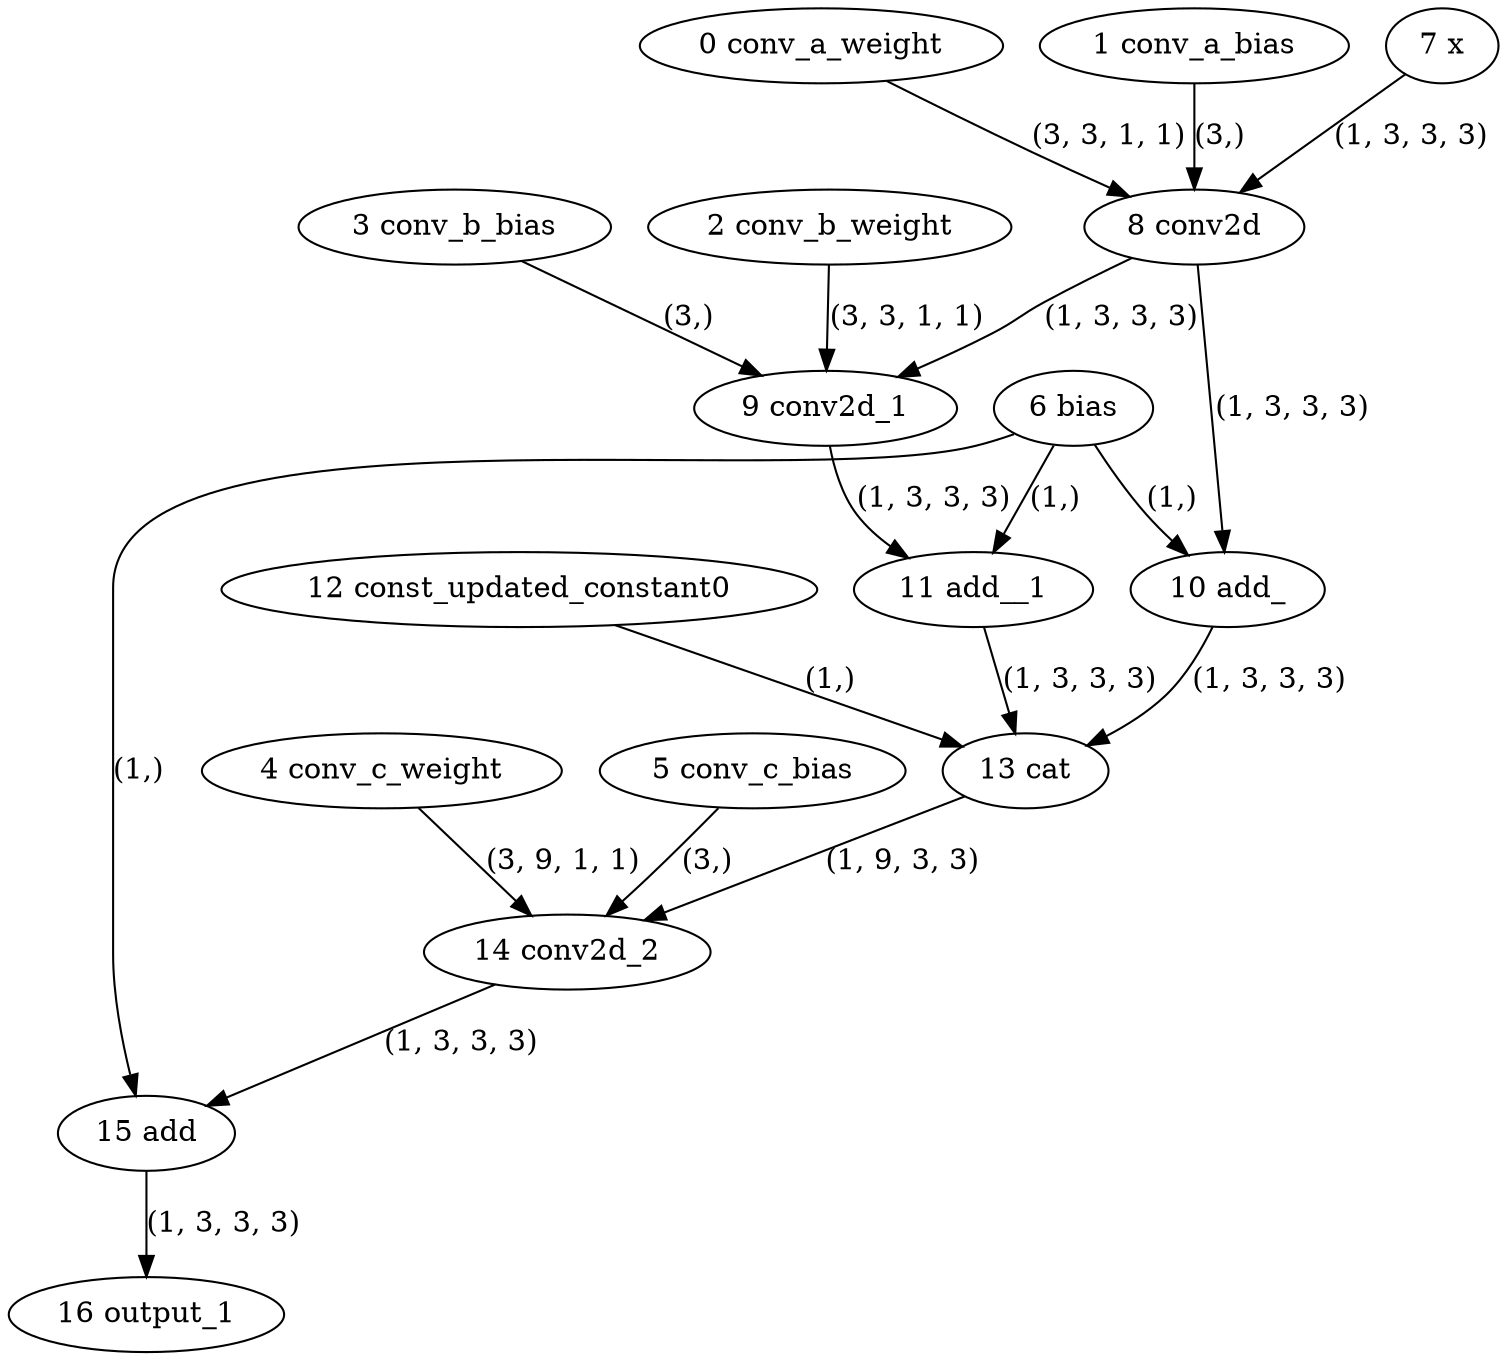 strict digraph  {
"0 conv_a_weight" [id=0, type=get_attr];
"1 conv_a_bias" [id=1, type=get_attr];
"2 conv_b_weight" [id=2, type=get_attr];
"3 conv_b_bias" [id=3, type=get_attr];
"4 conv_c_weight" [id=4, type=get_attr];
"5 conv_c_bias" [id=5, type=get_attr];
"6 bias" [id=6, type=get_attr];
"7 x" [id=7, type=input];
"8 conv2d" [id=8, type=conv2d];
"9 conv2d_1" [id=9, type=conv2d];
"10 add_" [id=10, type=add_];
"11 add__1" [id=11, type=add_];
"12 const_updated_constant0" [id=12, type=get_attr];
"13 cat" [id=13, type=cat];
"14 conv2d_2" [id=14, type=conv2d];
"15 add" [id=15, type=add];
"16 output_1" [id=16, type=output];
"0 conv_a_weight" -> "8 conv2d"  [label="(3, 3, 1, 1)", style=solid];
"1 conv_a_bias" -> "8 conv2d"  [label="(3,)", style=solid];
"2 conv_b_weight" -> "9 conv2d_1"  [label="(3, 3, 1, 1)", style=solid];
"3 conv_b_bias" -> "9 conv2d_1"  [label="(3,)", style=solid];
"4 conv_c_weight" -> "14 conv2d_2"  [label="(3, 9, 1, 1)", style=solid];
"5 conv_c_bias" -> "14 conv2d_2"  [label="(3,)", style=solid];
"6 bias" -> "10 add_"  [label="(1,)", style=solid];
"6 bias" -> "11 add__1"  [label="(1,)", style=solid];
"6 bias" -> "15 add"  [label="(1,)", style=solid];
"7 x" -> "8 conv2d"  [label="(1, 3, 3, 3)", style=solid];
"8 conv2d" -> "9 conv2d_1"  [label="(1, 3, 3, 3)", style=solid];
"8 conv2d" -> "10 add_"  [label="(1, 3, 3, 3)", style=solid];
"9 conv2d_1" -> "11 add__1"  [label="(1, 3, 3, 3)", style=solid];
"10 add_" -> "13 cat"  [label="(1, 3, 3, 3)", style=solid];
"11 add__1" -> "13 cat"  [label="(1, 3, 3, 3)", style=solid];
"12 const_updated_constant0" -> "13 cat"  [label="(1,)", style=solid];
"13 cat" -> "14 conv2d_2"  [label="(1, 9, 3, 3)", style=solid];
"14 conv2d_2" -> "15 add"  [label="(1, 3, 3, 3)", style=solid];
"15 add" -> "16 output_1"  [label="(1, 3, 3, 3)", style=solid];
}
